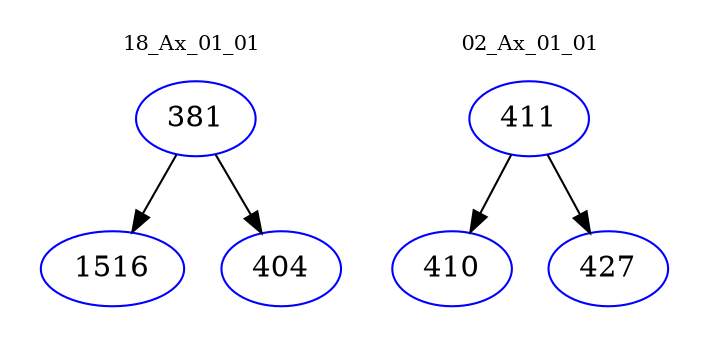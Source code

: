 digraph{
subgraph cluster_0 {
color = white
label = "18_Ax_01_01";
fontsize=10;
T0_381 [label="381", color="blue"]
T0_381 -> T0_1516 [color="black"]
T0_1516 [label="1516", color="blue"]
T0_381 -> T0_404 [color="black"]
T0_404 [label="404", color="blue"]
}
subgraph cluster_1 {
color = white
label = "02_Ax_01_01";
fontsize=10;
T1_411 [label="411", color="blue"]
T1_411 -> T1_410 [color="black"]
T1_410 [label="410", color="blue"]
T1_411 -> T1_427 [color="black"]
T1_427 [label="427", color="blue"]
}
}
